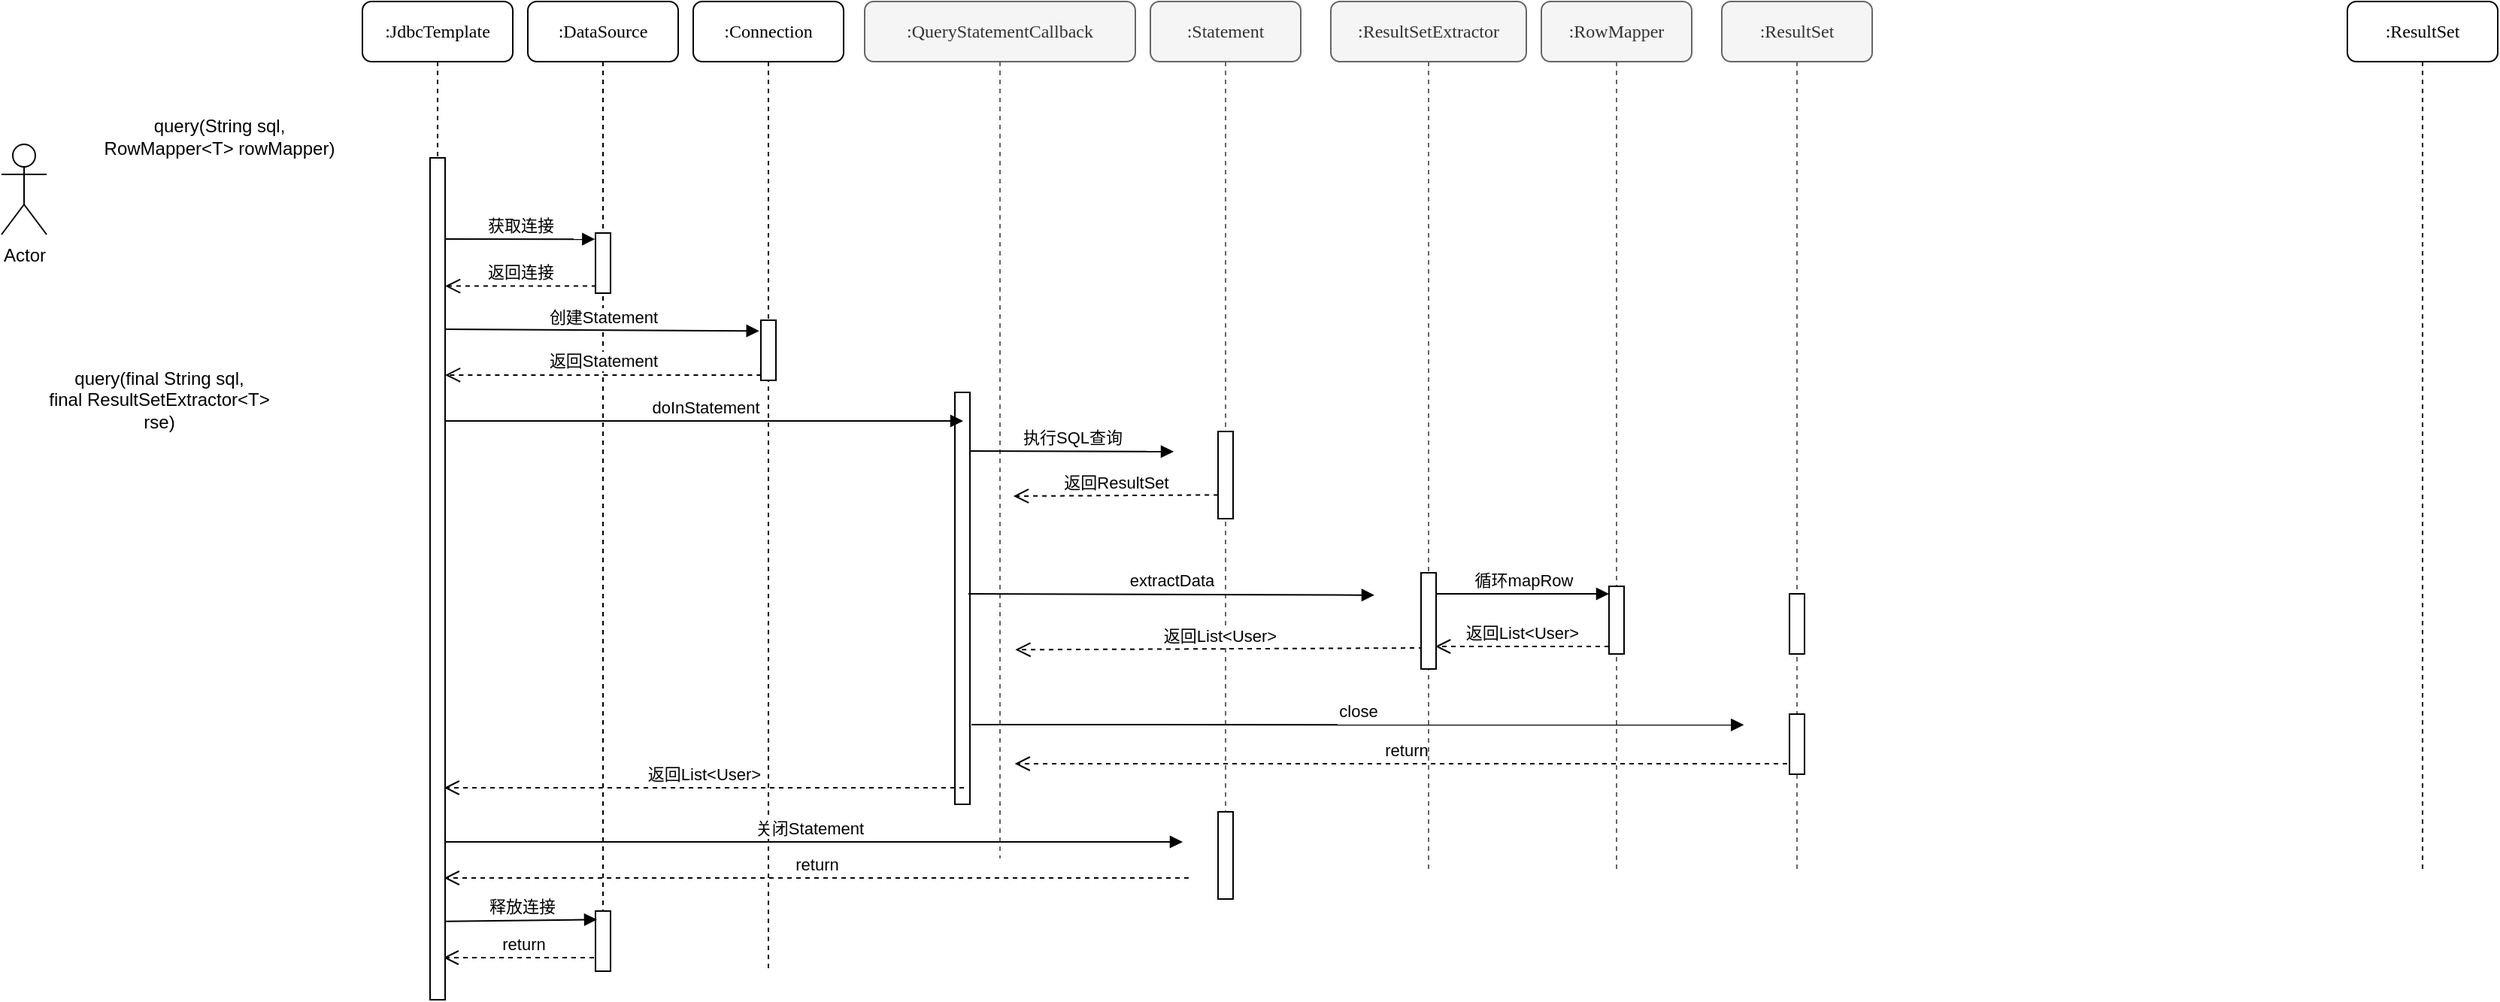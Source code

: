 <mxfile version="15.5.2" type="github">
  <diagram name="Page-1" id="13e1069c-82ec-6db2-03f1-153e76fe0fe0">
    <mxGraphModel dx="2321" dy="645" grid="1" gridSize="10" guides="1" tooltips="1" connect="1" arrows="1" fold="1" page="1" pageScale="1" pageWidth="1100" pageHeight="850" background="none" math="0" shadow="0">
      <root>
        <mxCell id="0" />
        <mxCell id="1" parent="0" />
        <mxCell id="7baba1c4bc27f4b0-2" value=":Connection" style="shape=umlLifeline;perimeter=lifelinePerimeter;whiteSpace=wrap;html=1;container=1;collapsible=0;recursiveResize=0;outlineConnect=0;rounded=1;shadow=0;comic=0;labelBackgroundColor=none;strokeWidth=1;fontFamily=Verdana;fontSize=12;align=center;" parent="1" vertex="1">
          <mxGeometry x="200" y="75" width="100" height="645" as="geometry" />
        </mxCell>
        <mxCell id="xFQapbYMWW6o4f14yGQb-58" value="" style="html=1;points=[];perimeter=orthogonalPerimeter;rounded=0;shadow=0;comic=0;labelBackgroundColor=none;strokeWidth=1;fontFamily=Verdana;fontSize=12;align=center;" vertex="1" parent="7baba1c4bc27f4b0-2">
          <mxGeometry x="45" y="212" width="10" height="40" as="geometry" />
        </mxCell>
        <mxCell id="xFQapbYMWW6o4f14yGQb-80" value="return" style="html=1;verticalAlign=bottom;endArrow=open;dashed=1;endSize=8;rounded=0;strokeColor=default;" edge="1" parent="7baba1c4bc27f4b0-2">
          <mxGeometry relative="1" as="geometry">
            <mxPoint x="329.5" y="583" as="sourcePoint" />
            <mxPoint x="-165.676" y="583" as="targetPoint" />
          </mxGeometry>
        </mxCell>
        <mxCell id="7baba1c4bc27f4b0-3" value=":Statement" style="shape=umlLifeline;perimeter=lifelinePerimeter;whiteSpace=wrap;html=1;container=1;collapsible=0;recursiveResize=0;outlineConnect=0;rounded=1;shadow=0;comic=0;labelBackgroundColor=none;strokeWidth=1;fontFamily=Verdana;fontSize=12;align=center;fillColor=#f5f5f5;fontColor=#333333;strokeColor=#666666;" parent="1" vertex="1">
          <mxGeometry x="504" y="75" width="100" height="580" as="geometry" />
        </mxCell>
        <mxCell id="7baba1c4bc27f4b0-13" value="" style="html=1;points=[];perimeter=orthogonalPerimeter;rounded=0;shadow=0;comic=0;labelBackgroundColor=none;strokeWidth=1;fontFamily=Verdana;fontSize=12;align=center;" parent="7baba1c4bc27f4b0-3" vertex="1">
          <mxGeometry x="45" y="286" width="10" height="58" as="geometry" />
        </mxCell>
        <mxCell id="xFQapbYMWW6o4f14yGQb-64" value="返回ResultSet" style="html=1;verticalAlign=bottom;endArrow=open;dashed=1;endSize=8;rounded=0;strokeColor=default;exitX=0.006;exitY=0.211;exitDx=0;exitDy=0;exitPerimeter=0;" edge="1" parent="7baba1c4bc27f4b0-3">
          <mxGeometry relative="1" as="geometry">
            <mxPoint x="45.06" y="328.2" as="sourcePoint" />
            <mxPoint x="-91.071" y="329" as="targetPoint" />
          </mxGeometry>
        </mxCell>
        <mxCell id="xFQapbYMWW6o4f14yGQb-70" value="返回List&amp;lt;User&amp;gt;" style="html=1;verticalAlign=bottom;endArrow=open;dashed=1;endSize=8;rounded=0;strokeColor=default;entryX=1.02;entryY=0.819;entryDx=0;entryDy=0;entryPerimeter=0;" edge="1" parent="7baba1c4bc27f4b0-3">
          <mxGeometry relative="1" as="geometry">
            <mxPoint x="181.5" y="430" as="sourcePoint" />
            <mxPoint x="-89.8" y="431.18" as="targetPoint" />
          </mxGeometry>
        </mxCell>
        <mxCell id="xFQapbYMWW6o4f14yGQb-76" value="return" style="html=1;verticalAlign=bottom;endArrow=open;dashed=1;endSize=8;rounded=0;strokeColor=default;" edge="1" parent="7baba1c4bc27f4b0-3">
          <mxGeometry relative="1" as="geometry">
            <mxPoint x="429.5" y="507" as="sourcePoint" />
            <mxPoint x="-90.19" y="507" as="targetPoint" />
          </mxGeometry>
        </mxCell>
        <mxCell id="xFQapbYMWW6o4f14yGQb-77" value="" style="html=1;points=[];perimeter=orthogonalPerimeter;rounded=0;shadow=0;comic=0;labelBackgroundColor=none;strokeWidth=1;fontFamily=Verdana;fontSize=12;align=center;" vertex="1" parent="7baba1c4bc27f4b0-3">
          <mxGeometry x="45" y="539" width="10" height="58" as="geometry" />
        </mxCell>
        <mxCell id="7baba1c4bc27f4b0-4" value=":QueryStatementCallback" style="shape=umlLifeline;perimeter=lifelinePerimeter;whiteSpace=wrap;html=1;container=1;collapsible=0;recursiveResize=0;outlineConnect=0;rounded=1;shadow=0;comic=0;labelBackgroundColor=none;strokeWidth=1;fontFamily=Verdana;fontSize=12;align=center;fillColor=#f5f5f5;fontColor=#333333;strokeColor=#666666;" parent="1" vertex="1">
          <mxGeometry x="314" y="75" width="180" height="570" as="geometry" />
        </mxCell>
        <mxCell id="xFQapbYMWW6o4f14yGQb-30" value="" style="html=1;points=[];perimeter=orthogonalPerimeter;rounded=0;shadow=0;comic=0;labelBackgroundColor=none;strokeWidth=1;fontFamily=Verdana;fontSize=12;align=center;" vertex="1" parent="7baba1c4bc27f4b0-4">
          <mxGeometry x="60" y="260" width="10" height="274" as="geometry" />
        </mxCell>
        <mxCell id="xFQapbYMWW6o4f14yGQb-33" value="extractData" style="html=1;verticalAlign=bottom;endArrow=block;rounded=0;entryX=0;entryY=0.448;entryDx=0;entryDy=0;entryPerimeter=0;" edge="1" parent="7baba1c4bc27f4b0-4">
          <mxGeometry width="80" relative="1" as="geometry">
            <mxPoint x="69" y="394" as="sourcePoint" />
            <mxPoint x="339" y="394.84" as="targetPoint" />
          </mxGeometry>
        </mxCell>
        <mxCell id="xFQapbYMWW6o4f14yGQb-63" value="执行SQL查询" style="html=1;verticalAlign=bottom;endArrow=block;rounded=0;strokeColor=default;entryX=0.052;entryY=0.067;entryDx=0;entryDy=0;entryPerimeter=0;" edge="1" parent="7baba1c4bc27f4b0-4">
          <mxGeometry width="80" relative="1" as="geometry">
            <mxPoint x="70" y="299" as="sourcePoint" />
            <mxPoint x="205.52" y="299.4" as="targetPoint" />
          </mxGeometry>
        </mxCell>
        <mxCell id="xFQapbYMWW6o4f14yGQb-72" value="close" style="html=1;verticalAlign=bottom;endArrow=block;rounded=0;strokeColor=default;entryX=-0.133;entryY=0.579;entryDx=0;entryDy=0;entryPerimeter=0;" edge="1" parent="7baba1c4bc27f4b0-4">
          <mxGeometry width="80" relative="1" as="geometry">
            <mxPoint x="71" y="481" as="sourcePoint" />
            <mxPoint x="584.67" y="481.16" as="targetPoint" />
          </mxGeometry>
        </mxCell>
        <mxCell id="7baba1c4bc27f4b0-5" value=":ResultSet" style="shape=umlLifeline;perimeter=lifelinePerimeter;whiteSpace=wrap;html=1;container=1;collapsible=0;recursiveResize=0;outlineConnect=0;rounded=1;shadow=0;comic=0;labelBackgroundColor=none;strokeWidth=1;fontFamily=Verdana;fontSize=12;align=center;" parent="1" vertex="1">
          <mxGeometry x="1300" y="75" width="100" height="580" as="geometry" />
        </mxCell>
        <mxCell id="7baba1c4bc27f4b0-6" value=":ResultSetExtractor" style="shape=umlLifeline;perimeter=lifelinePerimeter;whiteSpace=wrap;html=1;container=1;collapsible=0;recursiveResize=0;outlineConnect=0;rounded=1;shadow=0;comic=0;labelBackgroundColor=none;strokeWidth=1;fontFamily=Verdana;fontSize=12;align=center;fillColor=#f5f5f5;fontColor=#333333;strokeColor=#666666;" parent="1" vertex="1">
          <mxGeometry x="624" y="75" width="130" height="580" as="geometry" />
        </mxCell>
        <mxCell id="xFQapbYMWW6o4f14yGQb-34" value="" style="html=1;points=[];perimeter=orthogonalPerimeter;" vertex="1" parent="7baba1c4bc27f4b0-6">
          <mxGeometry x="60" y="380" width="10" height="64" as="geometry" />
        </mxCell>
        <mxCell id="xFQapbYMWW6o4f14yGQb-36" value="循环mapRow" style="html=1;verticalAlign=bottom;endArrow=block;rounded=0;" edge="1" parent="7baba1c4bc27f4b0-6">
          <mxGeometry width="80" relative="1" as="geometry">
            <mxPoint x="70" y="394" as="sourcePoint" />
            <mxPoint x="185" y="394" as="targetPoint" />
          </mxGeometry>
        </mxCell>
        <mxCell id="xFQapbYMWW6o4f14yGQb-68" value="返回List&amp;lt;User&amp;gt;" style="html=1;verticalAlign=bottom;endArrow=open;dashed=1;endSize=8;rounded=0;strokeColor=default;" edge="1" parent="7baba1c4bc27f4b0-6">
          <mxGeometry relative="1" as="geometry">
            <mxPoint x="185" y="429" as="sourcePoint" />
            <mxPoint x="69.5" y="429" as="targetPoint" />
          </mxGeometry>
        </mxCell>
        <mxCell id="7baba1c4bc27f4b0-7" value=":RowMapper" style="shape=umlLifeline;perimeter=lifelinePerimeter;whiteSpace=wrap;html=1;container=1;collapsible=0;recursiveResize=0;outlineConnect=0;rounded=1;shadow=0;comic=0;labelBackgroundColor=none;strokeWidth=1;fontFamily=Verdana;fontSize=12;align=center;fillColor=#f5f5f5;fontColor=#333333;strokeColor=#666666;" parent="1" vertex="1">
          <mxGeometry x="764" y="75" width="100" height="580" as="geometry" />
        </mxCell>
        <mxCell id="xFQapbYMWW6o4f14yGQb-35" value="" style="html=1;points=[];perimeter=orthogonalPerimeter;" vertex="1" parent="7baba1c4bc27f4b0-7">
          <mxGeometry x="45" y="389" width="10" height="45" as="geometry" />
        </mxCell>
        <mxCell id="7baba1c4bc27f4b0-8" value=":DataSource" style="shape=umlLifeline;perimeter=lifelinePerimeter;whiteSpace=wrap;html=1;container=1;collapsible=0;recursiveResize=0;outlineConnect=0;rounded=1;shadow=0;comic=0;labelBackgroundColor=none;strokeWidth=1;fontFamily=Verdana;fontSize=12;align=center;" parent="1" vertex="1">
          <mxGeometry x="90" y="75" width="100" height="645" as="geometry" />
        </mxCell>
        <mxCell id="7baba1c4bc27f4b0-9" value="" style="html=1;points=[];perimeter=orthogonalPerimeter;rounded=0;shadow=0;comic=0;labelBackgroundColor=none;strokeWidth=1;fontFamily=Verdana;fontSize=12;align=center;" parent="7baba1c4bc27f4b0-8" vertex="1">
          <mxGeometry x="45" y="154" width="10" height="40" as="geometry" />
        </mxCell>
        <mxCell id="xFQapbYMWW6o4f14yGQb-78" value="关闭Statement" style="html=1;verticalAlign=bottom;endArrow=block;rounded=0;strokeColor=default;" edge="1" parent="7baba1c4bc27f4b0-8">
          <mxGeometry width="80" relative="1" as="geometry">
            <mxPoint x="-60.929" y="559" as="sourcePoint" />
            <mxPoint x="435.5" y="559" as="targetPoint" />
          </mxGeometry>
        </mxCell>
        <mxCell id="xFQapbYMWW6o4f14yGQb-83" value="return" style="html=1;verticalAlign=bottom;endArrow=open;dashed=1;endSize=8;rounded=0;strokeColor=default;" edge="1" parent="7baba1c4bc27f4b0-8">
          <mxGeometry relative="1" as="geometry">
            <mxPoint x="50" y="636" as="sourcePoint" />
            <mxPoint x="-56.19" y="636" as="targetPoint" />
          </mxGeometry>
        </mxCell>
        <mxCell id="xFQapbYMWW6o4f14yGQb-84" value="返回List&amp;lt;User&amp;gt;" style="html=1;verticalAlign=bottom;endArrow=open;dashed=1;endSize=8;rounded=0;strokeColor=default;" edge="1" parent="7baba1c4bc27f4b0-8">
          <mxGeometry relative="1" as="geometry">
            <mxPoint x="290" y="523" as="sourcePoint" />
            <mxPoint x="-55.676" y="523" as="targetPoint" />
          </mxGeometry>
        </mxCell>
        <mxCell id="xFQapbYMWW6o4f14yGQb-81" value="" style="html=1;points=[];perimeter=orthogonalPerimeter;rounded=0;shadow=0;comic=0;labelBackgroundColor=none;strokeWidth=1;fontFamily=Verdana;fontSize=12;align=center;" vertex="1" parent="7baba1c4bc27f4b0-8">
          <mxGeometry x="45" y="605" width="10" height="40" as="geometry" />
        </mxCell>
        <mxCell id="xFQapbYMWW6o4f14yGQb-2" value=":JdbcTemplate" style="shape=umlLifeline;perimeter=lifelinePerimeter;whiteSpace=wrap;html=1;container=1;collapsible=0;recursiveResize=0;outlineConnect=0;rounded=1;shadow=0;comic=0;labelBackgroundColor=none;strokeWidth=1;fontFamily=Verdana;fontSize=12;align=center;" vertex="1" parent="1">
          <mxGeometry x="-20" y="75" width="100" height="645" as="geometry" />
        </mxCell>
        <mxCell id="xFQapbYMWW6o4f14yGQb-3" value="" style="html=1;points=[];perimeter=orthogonalPerimeter;rounded=0;shadow=0;comic=0;labelBackgroundColor=none;strokeWidth=1;fontFamily=Verdana;fontSize=12;align=center;" vertex="1" parent="xFQapbYMWW6o4f14yGQb-2">
          <mxGeometry x="45" y="104" width="10" height="560" as="geometry" />
        </mxCell>
        <mxCell id="xFQapbYMWW6o4f14yGQb-42" value="获取连接" style="html=1;verticalAlign=bottom;endArrow=block;rounded=0;entryX=-0.033;entryY=0.102;entryDx=0;entryDy=0;entryPerimeter=0;" edge="1" parent="xFQapbYMWW6o4f14yGQb-2" target="7baba1c4bc27f4b0-9">
          <mxGeometry width="80" relative="1" as="geometry">
            <mxPoint x="55" y="158" as="sourcePoint" />
            <mxPoint x="165" y="158" as="targetPoint" />
          </mxGeometry>
        </mxCell>
        <mxCell id="xFQapbYMWW6o4f14yGQb-62" value="doInStatement" style="html=1;verticalAlign=bottom;endArrow=block;rounded=0;strokeColor=default;" edge="1" parent="xFQapbYMWW6o4f14yGQb-2">
          <mxGeometry width="80" relative="1" as="geometry">
            <mxPoint x="55" y="279" as="sourcePoint" />
            <mxPoint x="399.5" y="279" as="targetPoint" />
          </mxGeometry>
        </mxCell>
        <mxCell id="xFQapbYMWW6o4f14yGQb-82" value="释放连接" style="html=1;verticalAlign=bottom;endArrow=block;rounded=0;strokeColor=default;entryX=0.5;entryY=0.141;entryDx=0;entryDy=0;entryPerimeter=0;exitX=1.007;exitY=0.907;exitDx=0;exitDy=0;exitPerimeter=0;" edge="1" parent="xFQapbYMWW6o4f14yGQb-2" source="xFQapbYMWW6o4f14yGQb-3">
          <mxGeometry width="80" relative="1" as="geometry">
            <mxPoint x="60" y="611" as="sourcePoint" />
            <mxPoint x="156" y="610.64" as="targetPoint" />
          </mxGeometry>
        </mxCell>
        <mxCell id="xFQapbYMWW6o4f14yGQb-4" value="Actor" style="shape=umlActor;verticalLabelPosition=bottom;verticalAlign=top;html=1;" vertex="1" parent="1">
          <mxGeometry x="-260" y="170" width="30" height="60" as="geometry" />
        </mxCell>
        <mxCell id="xFQapbYMWW6o4f14yGQb-8" value="query(String sql, RowMapper&amp;lt;T&amp;gt; rowMapper)" style="text;html=1;strokeColor=none;fillColor=none;align=center;verticalAlign=middle;whiteSpace=wrap;rounded=0;" vertex="1" parent="1">
          <mxGeometry x="-200" y="150" width="170" height="30" as="geometry" />
        </mxCell>
        <mxCell id="xFQapbYMWW6o4f14yGQb-22" value="query(final String sql, &lt;br&gt;final ResultSetExtractor&amp;lt;T&amp;gt; rse)" style="text;html=1;strokeColor=none;fillColor=none;align=center;verticalAlign=middle;whiteSpace=wrap;rounded=0;" vertex="1" parent="1">
          <mxGeometry x="-230" y="320" width="150" height="40" as="geometry" />
        </mxCell>
        <mxCell id="xFQapbYMWW6o4f14yGQb-50" value="返回连接" style="html=1;verticalAlign=bottom;endArrow=open;dashed=1;endSize=8;rounded=0;strokeColor=default;exitX=0.047;exitY=0.882;exitDx=0;exitDy=0;exitPerimeter=0;" edge="1" parent="1" source="7baba1c4bc27f4b0-9" target="xFQapbYMWW6o4f14yGQb-3">
          <mxGeometry relative="1" as="geometry">
            <mxPoint x="140" y="264" as="sourcePoint" />
            <mxPoint x="40" y="264" as="targetPoint" />
          </mxGeometry>
        </mxCell>
        <mxCell id="xFQapbYMWW6o4f14yGQb-60" value="创建Statement" style="html=1;verticalAlign=bottom;endArrow=block;rounded=0;strokeColor=default;exitX=1.033;exitY=0.424;exitDx=0;exitDy=0;exitPerimeter=0;entryX=-0.113;entryY=0.178;entryDx=0;entryDy=0;entryPerimeter=0;" edge="1" parent="1" target="xFQapbYMWW6o4f14yGQb-58">
          <mxGeometry width="80" relative="1" as="geometry">
            <mxPoint x="35.33" y="293" as="sourcePoint" />
            <mxPoint x="240" y="293" as="targetPoint" />
          </mxGeometry>
        </mxCell>
        <mxCell id="xFQapbYMWW6o4f14yGQb-61" value="返回Statement" style="html=1;verticalAlign=bottom;endArrow=open;dashed=1;endSize=8;rounded=0;strokeColor=default;exitX=0.02;exitY=0.912;exitDx=0;exitDy=0;exitPerimeter=0;" edge="1" parent="1" source="xFQapbYMWW6o4f14yGQb-58" target="xFQapbYMWW6o4f14yGQb-3">
          <mxGeometry relative="1" as="geometry">
            <mxPoint x="240" y="324" as="sourcePoint" />
            <mxPoint x="40" y="324" as="targetPoint" />
          </mxGeometry>
        </mxCell>
        <mxCell id="xFQapbYMWW6o4f14yGQb-66" value=":ResultSet" style="shape=umlLifeline;perimeter=lifelinePerimeter;whiteSpace=wrap;html=1;container=1;collapsible=0;recursiveResize=0;outlineConnect=0;rounded=1;shadow=0;comic=0;labelBackgroundColor=none;strokeWidth=1;fontFamily=Verdana;fontSize=12;align=center;fillColor=#f5f5f5;fontColor=#333333;strokeColor=#666666;" vertex="1" parent="1">
          <mxGeometry x="884" y="75" width="100" height="580" as="geometry" />
        </mxCell>
        <mxCell id="xFQapbYMWW6o4f14yGQb-67" value="" style="html=1;points=[];perimeter=orthogonalPerimeter;" vertex="1" parent="xFQapbYMWW6o4f14yGQb-66">
          <mxGeometry x="45" y="394" width="10" height="40" as="geometry" />
        </mxCell>
        <mxCell id="xFQapbYMWW6o4f14yGQb-71" value="" style="html=1;points=[];perimeter=orthogonalPerimeter;" vertex="1" parent="xFQapbYMWW6o4f14yGQb-66">
          <mxGeometry x="45" y="474" width="10" height="40" as="geometry" />
        </mxCell>
      </root>
    </mxGraphModel>
  </diagram>
</mxfile>
